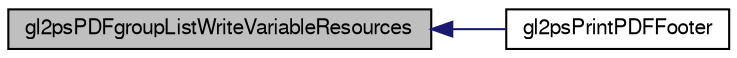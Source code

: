 digraph G
{
  edge [fontname="FreeSans",fontsize="10",labelfontname="FreeSans",labelfontsize="10"];
  node [fontname="FreeSans",fontsize="10",shape=record];
  rankdir="LR";
  Node1 [label="gl2psPDFgroupListWriteVariableResources",height=0.2,width=0.4,color="black", fillcolor="grey75", style="filled" fontcolor="black"];
  Node1 -> Node2 [dir="back",color="midnightblue",fontsize="10",style="solid",fontname="FreeSans"];
  Node2 [label="gl2psPrintPDFFooter",height=0.2,width=0.4,color="black", fillcolor="white", style="filled",URL="$gl2ps_8c.html#a9c59e0e0b768cf1f16d50b0c6be1863a"];
}
